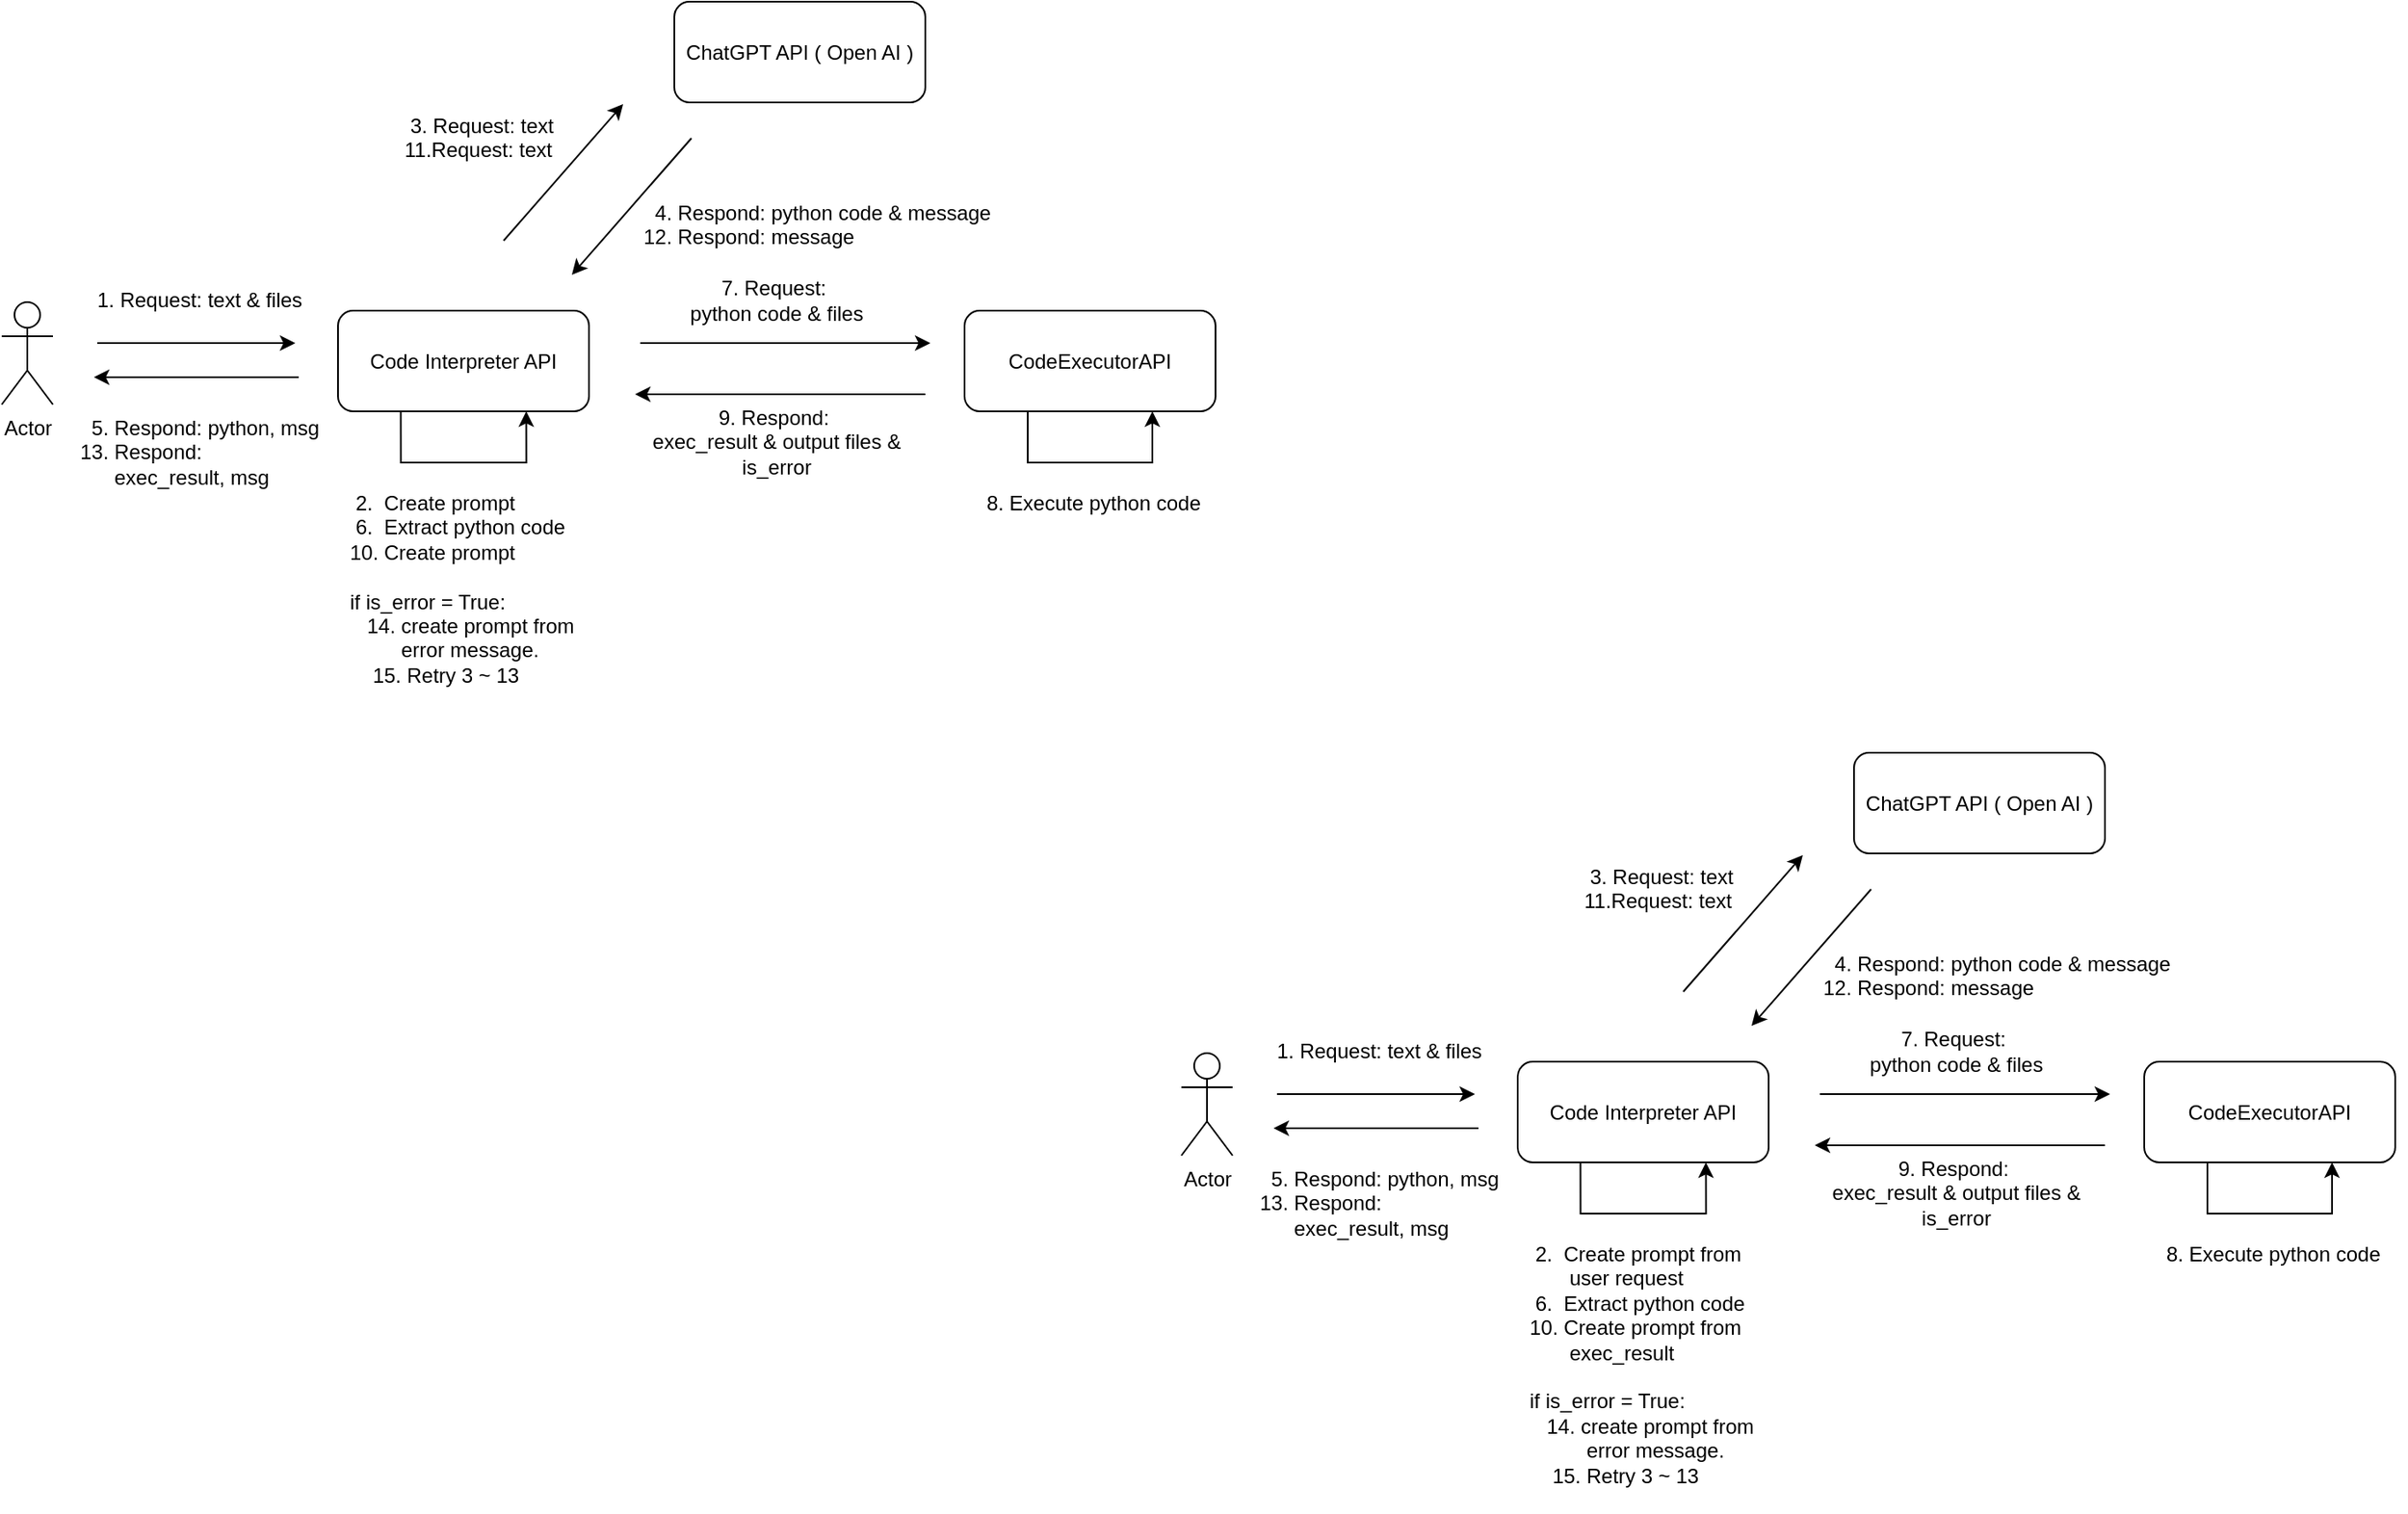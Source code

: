<mxfile version="21.7.1" type="github">
  <diagram name="ページ1" id="v9oQl_vbz053JDKhnATE">
    <mxGraphModel dx="1122" dy="718" grid="1" gridSize="10" guides="1" tooltips="1" connect="1" arrows="1" fold="1" page="1" pageScale="1" pageWidth="827" pageHeight="1169" math="0" shadow="0">
      <root>
        <mxCell id="0" />
        <mxCell id="1" parent="0" />
        <mxCell id="AxmUaDvD2_jE19oLRADg-2" value="&lt;font color=&quot;#000000&quot;&gt;Code Interpreter API&lt;/font&gt;" style="rounded=1;whiteSpace=wrap;html=1;fillColor=none;labelBackgroundColor=none;" vertex="1" parent="1">
          <mxGeometry x="333" y="331" width="147" height="59" as="geometry" />
        </mxCell>
        <mxCell id="AxmUaDvD2_jE19oLRADg-3" value="Actor" style="shape=umlActor;verticalLabelPosition=bottom;verticalAlign=top;html=1;outlineConnect=0;labelBackgroundColor=none;" vertex="1" parent="1">
          <mxGeometry x="136" y="326" width="30" height="60" as="geometry" />
        </mxCell>
        <mxCell id="AxmUaDvD2_jE19oLRADg-4" value="" style="endArrow=classic;html=1;fontColor=default;labelBackgroundColor=none;" edge="1" parent="1">
          <mxGeometry width="50" height="50" relative="1" as="geometry">
            <mxPoint x="192" y="350" as="sourcePoint" />
            <mxPoint x="308" y="350" as="targetPoint" />
          </mxGeometry>
        </mxCell>
        <mxCell id="AxmUaDvD2_jE19oLRADg-7" value="" style="endArrow=classic;html=1;fontColor=default;labelBackgroundColor=none;" edge="1" parent="1">
          <mxGeometry width="50" height="50" relative="1" as="geometry">
            <mxPoint x="310" y="370" as="sourcePoint" />
            <mxPoint x="190" y="370" as="targetPoint" />
          </mxGeometry>
        </mxCell>
        <mxCell id="AxmUaDvD2_jE19oLRADg-10" value="&lt;font color=&quot;#000000&quot;&gt;ChatGPT API ( Open AI )&lt;/font&gt;" style="rounded=1;whiteSpace=wrap;html=1;fillColor=none;labelBackgroundColor=none;" vertex="1" parent="1">
          <mxGeometry x="530" y="150" width="147" height="59" as="geometry" />
        </mxCell>
        <mxCell id="AxmUaDvD2_jE19oLRADg-11" value="" style="endArrow=classic;html=1;fontColor=default;labelBackgroundColor=none;" edge="1" parent="1">
          <mxGeometry width="50" height="50" relative="1" as="geometry">
            <mxPoint x="430" y="290" as="sourcePoint" />
            <mxPoint x="500" y="210" as="targetPoint" />
          </mxGeometry>
        </mxCell>
        <mxCell id="AxmUaDvD2_jE19oLRADg-12" value="&lt;font color=&quot;#000000&quot;&gt;CodeExecutorAPI&lt;/font&gt;" style="rounded=1;whiteSpace=wrap;html=1;fillColor=none;labelBackgroundColor=none;" vertex="1" parent="1">
          <mxGeometry x="700" y="331" width="147" height="59" as="geometry" />
        </mxCell>
        <mxCell id="AxmUaDvD2_jE19oLRADg-13" value="" style="endArrow=classic;html=1;fontColor=default;labelBackgroundColor=none;" edge="1" parent="1">
          <mxGeometry width="50" height="50" relative="1" as="geometry">
            <mxPoint x="540" y="230" as="sourcePoint" />
            <mxPoint x="470" y="310" as="targetPoint" />
          </mxGeometry>
        </mxCell>
        <mxCell id="AxmUaDvD2_jE19oLRADg-14" value="" style="endArrow=classic;html=1;fontColor=default;labelBackgroundColor=none;" edge="1" parent="1">
          <mxGeometry width="50" height="50" relative="1" as="geometry">
            <mxPoint x="510" y="350" as="sourcePoint" />
            <mxPoint x="680" y="350" as="targetPoint" />
          </mxGeometry>
        </mxCell>
        <mxCell id="AxmUaDvD2_jE19oLRADg-15" value="" style="endArrow=classic;html=1;fontColor=default;labelBackgroundColor=none;" edge="1" parent="1">
          <mxGeometry width="50" height="50" relative="1" as="geometry">
            <mxPoint x="677" y="380" as="sourcePoint" />
            <mxPoint x="507" y="380" as="targetPoint" />
          </mxGeometry>
        </mxCell>
        <mxCell id="AxmUaDvD2_jE19oLRADg-16" value="1. Request: text &amp;amp; files" style="text;html=1;strokeColor=none;fillColor=none;align=left;verticalAlign=middle;whiteSpace=wrap;rounded=0;labelBackgroundColor=none;" vertex="1" parent="1">
          <mxGeometry x="190" y="310" width="160" height="30" as="geometry" />
        </mxCell>
        <mxCell id="AxmUaDvD2_jE19oLRADg-17" value="&amp;nbsp;2.&amp;nbsp; Create prompt&amp;nbsp;&lt;br&gt;&amp;nbsp;6.&amp;nbsp; Extract python code&lt;br&gt;10. Create prompt&lt;br&gt;&lt;br&gt;if is_error = True:&lt;br&gt;&amp;nbsp; &amp;nbsp;14. create prompt&amp;nbsp;from&amp;nbsp; &amp;nbsp; &amp;nbsp; &amp;nbsp; &amp;nbsp; &amp;nbsp; &amp;nbsp; &amp;nbsp;error message.&lt;br&gt;&amp;nbsp; &amp;nbsp; 15. Retry 3 ~ 13&lt;br&gt;&amp;nbsp; &amp;nbsp; &amp;nbsp;" style="text;html=1;strokeColor=none;fillColor=none;align=left;verticalAlign=top;whiteSpace=wrap;rounded=0;labelBackgroundColor=none;" vertex="1" parent="1">
          <mxGeometry x="338" y="430" width="151.5" height="150" as="geometry" />
        </mxCell>
        <mxCell id="AxmUaDvD2_jE19oLRADg-24" style="edgeStyle=orthogonalEdgeStyle;rounded=0;orthogonalLoop=1;jettySize=auto;html=1;exitX=0.25;exitY=1;exitDx=0;exitDy=0;entryX=0.75;entryY=1;entryDx=0;entryDy=0;" edge="1" parent="1" source="AxmUaDvD2_jE19oLRADg-2" target="AxmUaDvD2_jE19oLRADg-2">
          <mxGeometry relative="1" as="geometry">
            <Array as="points">
              <mxPoint x="370" y="420" />
              <mxPoint x="443" y="420" />
            </Array>
          </mxGeometry>
        </mxCell>
        <mxCell id="AxmUaDvD2_jE19oLRADg-25" value="&amp;nbsp;3. Request: text&lt;br&gt;11.Request: text" style="text;html=1;strokeColor=none;fillColor=none;align=left;verticalAlign=top;whiteSpace=wrap;rounded=0;labelBackgroundColor=none;" vertex="1" parent="1">
          <mxGeometry x="370" y="209" width="110" height="41" as="geometry" />
        </mxCell>
        <mxCell id="AxmUaDvD2_jE19oLRADg-26" value="&amp;nbsp; 4. Respond: python code &amp;amp; message&lt;br&gt;12. Respond: message" style="text;html=1;strokeColor=none;fillColor=none;align=left;verticalAlign=top;whiteSpace=wrap;rounded=0;labelBackgroundColor=none;" vertex="1" parent="1">
          <mxGeometry x="510" y="260" width="210" height="50" as="geometry" />
        </mxCell>
        <mxCell id="AxmUaDvD2_jE19oLRADg-29" value="&amp;nbsp; 5. Respond: python, msg&lt;br&gt;13. Respond: &lt;br&gt;&amp;nbsp; &amp;nbsp; &amp;nbsp;&amp;nbsp;exec_result, msg" style="text;html=1;strokeColor=none;fillColor=none;align=left;verticalAlign=top;whiteSpace=wrap;rounded=0;labelBackgroundColor=none;" vertex="1" parent="1">
          <mxGeometry x="180" y="386" width="170" height="44" as="geometry" />
        </mxCell>
        <mxCell id="AxmUaDvD2_jE19oLRADg-31" value="7. Request:&amp;nbsp;&lt;br&gt;python code &amp;amp; files" style="text;html=1;strokeColor=none;fillColor=none;align=center;verticalAlign=middle;whiteSpace=wrap;rounded=0;labelBackgroundColor=none;" vertex="1" parent="1">
          <mxGeometry x="510" y="315" width="160" height="20" as="geometry" />
        </mxCell>
        <mxCell id="AxmUaDvD2_jE19oLRADg-32" value="9. Respond:&amp;nbsp;&lt;br&gt;exec_result &amp;amp; output files &amp;amp; is_error" style="text;html=1;strokeColor=none;fillColor=none;align=center;verticalAlign=middle;whiteSpace=wrap;rounded=0;labelBackgroundColor=none;" vertex="1" parent="1">
          <mxGeometry x="510" y="398" width="160" height="20" as="geometry" />
        </mxCell>
        <mxCell id="AxmUaDvD2_jE19oLRADg-33" style="edgeStyle=orthogonalEdgeStyle;rounded=0;orthogonalLoop=1;jettySize=auto;html=1;exitX=0.25;exitY=1;exitDx=0;exitDy=0;entryX=0.75;entryY=1;entryDx=0;entryDy=0;" edge="1" parent="1">
          <mxGeometry relative="1" as="geometry">
            <mxPoint x="737" y="390" as="sourcePoint" />
            <mxPoint x="810" y="390" as="targetPoint" />
            <Array as="points">
              <mxPoint x="737" y="420" />
              <mxPoint x="810" y="420" />
            </Array>
          </mxGeometry>
        </mxCell>
        <mxCell id="AxmUaDvD2_jE19oLRADg-34" value="&lt;div style=&quot;&quot;&gt;&lt;span style=&quot;background-color: initial;&quot;&gt;&amp;nbsp;8. Execute python code&lt;/span&gt;&lt;/div&gt;" style="text;html=1;strokeColor=none;fillColor=none;align=center;verticalAlign=top;whiteSpace=wrap;rounded=0;labelBackgroundColor=none;" vertex="1" parent="1">
          <mxGeometry x="693.5" y="430" width="160" height="30" as="geometry" />
        </mxCell>
        <mxCell id="AxmUaDvD2_jE19oLRADg-35" value="&lt;font color=&quot;#000000&quot;&gt;Code Interpreter API&lt;/font&gt;" style="rounded=1;whiteSpace=wrap;html=1;fillColor=none;labelBackgroundColor=none;" vertex="1" parent="1">
          <mxGeometry x="1024" y="771" width="147" height="59" as="geometry" />
        </mxCell>
        <mxCell id="AxmUaDvD2_jE19oLRADg-36" value="Actor" style="shape=umlActor;verticalLabelPosition=bottom;verticalAlign=top;html=1;outlineConnect=0;labelBackgroundColor=none;" vertex="1" parent="1">
          <mxGeometry x="827" y="766" width="30" height="60" as="geometry" />
        </mxCell>
        <mxCell id="AxmUaDvD2_jE19oLRADg-37" value="" style="endArrow=classic;html=1;fontColor=default;labelBackgroundColor=none;" edge="1" parent="1">
          <mxGeometry width="50" height="50" relative="1" as="geometry">
            <mxPoint x="883" y="790" as="sourcePoint" />
            <mxPoint x="999" y="790" as="targetPoint" />
          </mxGeometry>
        </mxCell>
        <mxCell id="AxmUaDvD2_jE19oLRADg-38" value="" style="endArrow=classic;html=1;fontColor=default;labelBackgroundColor=none;" edge="1" parent="1">
          <mxGeometry width="50" height="50" relative="1" as="geometry">
            <mxPoint x="1001" y="810" as="sourcePoint" />
            <mxPoint x="881" y="810" as="targetPoint" />
          </mxGeometry>
        </mxCell>
        <mxCell id="AxmUaDvD2_jE19oLRADg-39" value="&lt;font color=&quot;#000000&quot;&gt;ChatGPT API ( Open AI )&lt;/font&gt;" style="rounded=1;whiteSpace=wrap;html=1;fillColor=none;labelBackgroundColor=none;" vertex="1" parent="1">
          <mxGeometry x="1221" y="590" width="147" height="59" as="geometry" />
        </mxCell>
        <mxCell id="AxmUaDvD2_jE19oLRADg-40" value="" style="endArrow=classic;html=1;fontColor=default;labelBackgroundColor=none;" edge="1" parent="1">
          <mxGeometry width="50" height="50" relative="1" as="geometry">
            <mxPoint x="1121" y="730" as="sourcePoint" />
            <mxPoint x="1191" y="650" as="targetPoint" />
          </mxGeometry>
        </mxCell>
        <mxCell id="AxmUaDvD2_jE19oLRADg-41" value="&lt;font color=&quot;#000000&quot;&gt;CodeExecutorAPI&lt;/font&gt;" style="rounded=1;whiteSpace=wrap;html=1;fillColor=none;labelBackgroundColor=none;" vertex="1" parent="1">
          <mxGeometry x="1391" y="771" width="147" height="59" as="geometry" />
        </mxCell>
        <mxCell id="AxmUaDvD2_jE19oLRADg-42" value="" style="endArrow=classic;html=1;fontColor=default;labelBackgroundColor=none;" edge="1" parent="1">
          <mxGeometry width="50" height="50" relative="1" as="geometry">
            <mxPoint x="1231" y="670" as="sourcePoint" />
            <mxPoint x="1161" y="750" as="targetPoint" />
          </mxGeometry>
        </mxCell>
        <mxCell id="AxmUaDvD2_jE19oLRADg-43" value="" style="endArrow=classic;html=1;fontColor=default;labelBackgroundColor=none;" edge="1" parent="1">
          <mxGeometry width="50" height="50" relative="1" as="geometry">
            <mxPoint x="1201" y="790" as="sourcePoint" />
            <mxPoint x="1371" y="790" as="targetPoint" />
          </mxGeometry>
        </mxCell>
        <mxCell id="AxmUaDvD2_jE19oLRADg-44" value="" style="endArrow=classic;html=1;fontColor=default;labelBackgroundColor=none;" edge="1" parent="1">
          <mxGeometry width="50" height="50" relative="1" as="geometry">
            <mxPoint x="1368" y="820" as="sourcePoint" />
            <mxPoint x="1198" y="820" as="targetPoint" />
          </mxGeometry>
        </mxCell>
        <mxCell id="AxmUaDvD2_jE19oLRADg-45" value="1. Request: text &amp;amp; files" style="text;html=1;strokeColor=none;fillColor=none;align=left;verticalAlign=middle;whiteSpace=wrap;rounded=0;labelBackgroundColor=none;" vertex="1" parent="1">
          <mxGeometry x="881" y="750" width="160" height="30" as="geometry" />
        </mxCell>
        <mxCell id="AxmUaDvD2_jE19oLRADg-46" value="&amp;nbsp;2.&amp;nbsp; Create prompt from&amp;nbsp; &amp;nbsp; &amp;nbsp; &amp;nbsp;&lt;br&gt;&amp;nbsp; &amp;nbsp; &amp;nbsp; &amp;nbsp;user request&lt;br&gt;&amp;nbsp;6.&amp;nbsp; Extract python code&lt;br&gt;10. Create prompt from&amp;nbsp;&lt;br&gt;&amp;nbsp; &amp;nbsp; &amp;nbsp; &amp;nbsp;exec_result&lt;br&gt;&lt;br&gt;if is_error = True:&lt;br&gt;&amp;nbsp; &amp;nbsp;14. create prompt&amp;nbsp;from&amp;nbsp; &amp;nbsp; &amp;nbsp; &amp;nbsp; &amp;nbsp; &amp;nbsp; &amp;nbsp; &amp;nbsp; error message.&lt;br&gt;&amp;nbsp; &amp;nbsp; 15. Retry 3 ~ 13&lt;br&gt;&amp;nbsp; &amp;nbsp; &amp;nbsp;" style="text;html=1;strokeColor=none;fillColor=none;align=left;verticalAlign=top;whiteSpace=wrap;rounded=0;labelBackgroundColor=none;" vertex="1" parent="1">
          <mxGeometry x="1029" y="870" width="151.5" height="150" as="geometry" />
        </mxCell>
        <mxCell id="AxmUaDvD2_jE19oLRADg-47" style="edgeStyle=orthogonalEdgeStyle;rounded=0;orthogonalLoop=1;jettySize=auto;html=1;exitX=0.25;exitY=1;exitDx=0;exitDy=0;entryX=0.75;entryY=1;entryDx=0;entryDy=0;" edge="1" parent="1" source="AxmUaDvD2_jE19oLRADg-35" target="AxmUaDvD2_jE19oLRADg-35">
          <mxGeometry relative="1" as="geometry">
            <Array as="points">
              <mxPoint x="1061" y="860" />
              <mxPoint x="1134" y="860" />
            </Array>
          </mxGeometry>
        </mxCell>
        <mxCell id="AxmUaDvD2_jE19oLRADg-48" value="&amp;nbsp;3. Request: text&lt;br&gt;11.Request: text" style="text;html=1;strokeColor=none;fillColor=none;align=left;verticalAlign=top;whiteSpace=wrap;rounded=0;labelBackgroundColor=none;" vertex="1" parent="1">
          <mxGeometry x="1061" y="649" width="110" height="41" as="geometry" />
        </mxCell>
        <mxCell id="AxmUaDvD2_jE19oLRADg-49" value="&amp;nbsp; 4. Respond: python code &amp;amp; message&lt;br&gt;12. Respond: message" style="text;html=1;strokeColor=none;fillColor=none;align=left;verticalAlign=top;whiteSpace=wrap;rounded=0;labelBackgroundColor=none;" vertex="1" parent="1">
          <mxGeometry x="1201" y="700" width="210" height="50" as="geometry" />
        </mxCell>
        <mxCell id="AxmUaDvD2_jE19oLRADg-50" value="&amp;nbsp; 5. Respond: python, msg&lt;br&gt;13. Respond: &lt;br&gt;&amp;nbsp; &amp;nbsp; &amp;nbsp;&amp;nbsp;exec_result, msg" style="text;html=1;strokeColor=none;fillColor=none;align=left;verticalAlign=top;whiteSpace=wrap;rounded=0;labelBackgroundColor=none;" vertex="1" parent="1">
          <mxGeometry x="871" y="826" width="170" height="44" as="geometry" />
        </mxCell>
        <mxCell id="AxmUaDvD2_jE19oLRADg-51" value="7. Request:&amp;nbsp;&lt;br&gt;python code &amp;amp; files" style="text;html=1;strokeColor=none;fillColor=none;align=center;verticalAlign=middle;whiteSpace=wrap;rounded=0;labelBackgroundColor=none;" vertex="1" parent="1">
          <mxGeometry x="1201" y="755" width="160" height="20" as="geometry" />
        </mxCell>
        <mxCell id="AxmUaDvD2_jE19oLRADg-52" value="9. Respond:&amp;nbsp;&lt;br&gt;exec_result &amp;amp; output files &amp;amp; is_error" style="text;html=1;strokeColor=none;fillColor=none;align=center;verticalAlign=middle;whiteSpace=wrap;rounded=0;labelBackgroundColor=none;" vertex="1" parent="1">
          <mxGeometry x="1201" y="838" width="160" height="20" as="geometry" />
        </mxCell>
        <mxCell id="AxmUaDvD2_jE19oLRADg-53" style="edgeStyle=orthogonalEdgeStyle;rounded=0;orthogonalLoop=1;jettySize=auto;html=1;exitX=0.25;exitY=1;exitDx=0;exitDy=0;entryX=0.75;entryY=1;entryDx=0;entryDy=0;" edge="1" parent="1">
          <mxGeometry relative="1" as="geometry">
            <mxPoint x="1428" y="830" as="sourcePoint" />
            <mxPoint x="1501" y="830" as="targetPoint" />
            <Array as="points">
              <mxPoint x="1428" y="860" />
              <mxPoint x="1501" y="860" />
            </Array>
          </mxGeometry>
        </mxCell>
        <mxCell id="AxmUaDvD2_jE19oLRADg-54" value="&lt;div style=&quot;&quot;&gt;&lt;span style=&quot;background-color: initial;&quot;&gt;&amp;nbsp;8. Execute python code&lt;/span&gt;&lt;/div&gt;" style="text;html=1;strokeColor=none;fillColor=none;align=center;verticalAlign=top;whiteSpace=wrap;rounded=0;labelBackgroundColor=none;" vertex="1" parent="1">
          <mxGeometry x="1384.5" y="870" width="160" height="30" as="geometry" />
        </mxCell>
      </root>
    </mxGraphModel>
  </diagram>
</mxfile>
